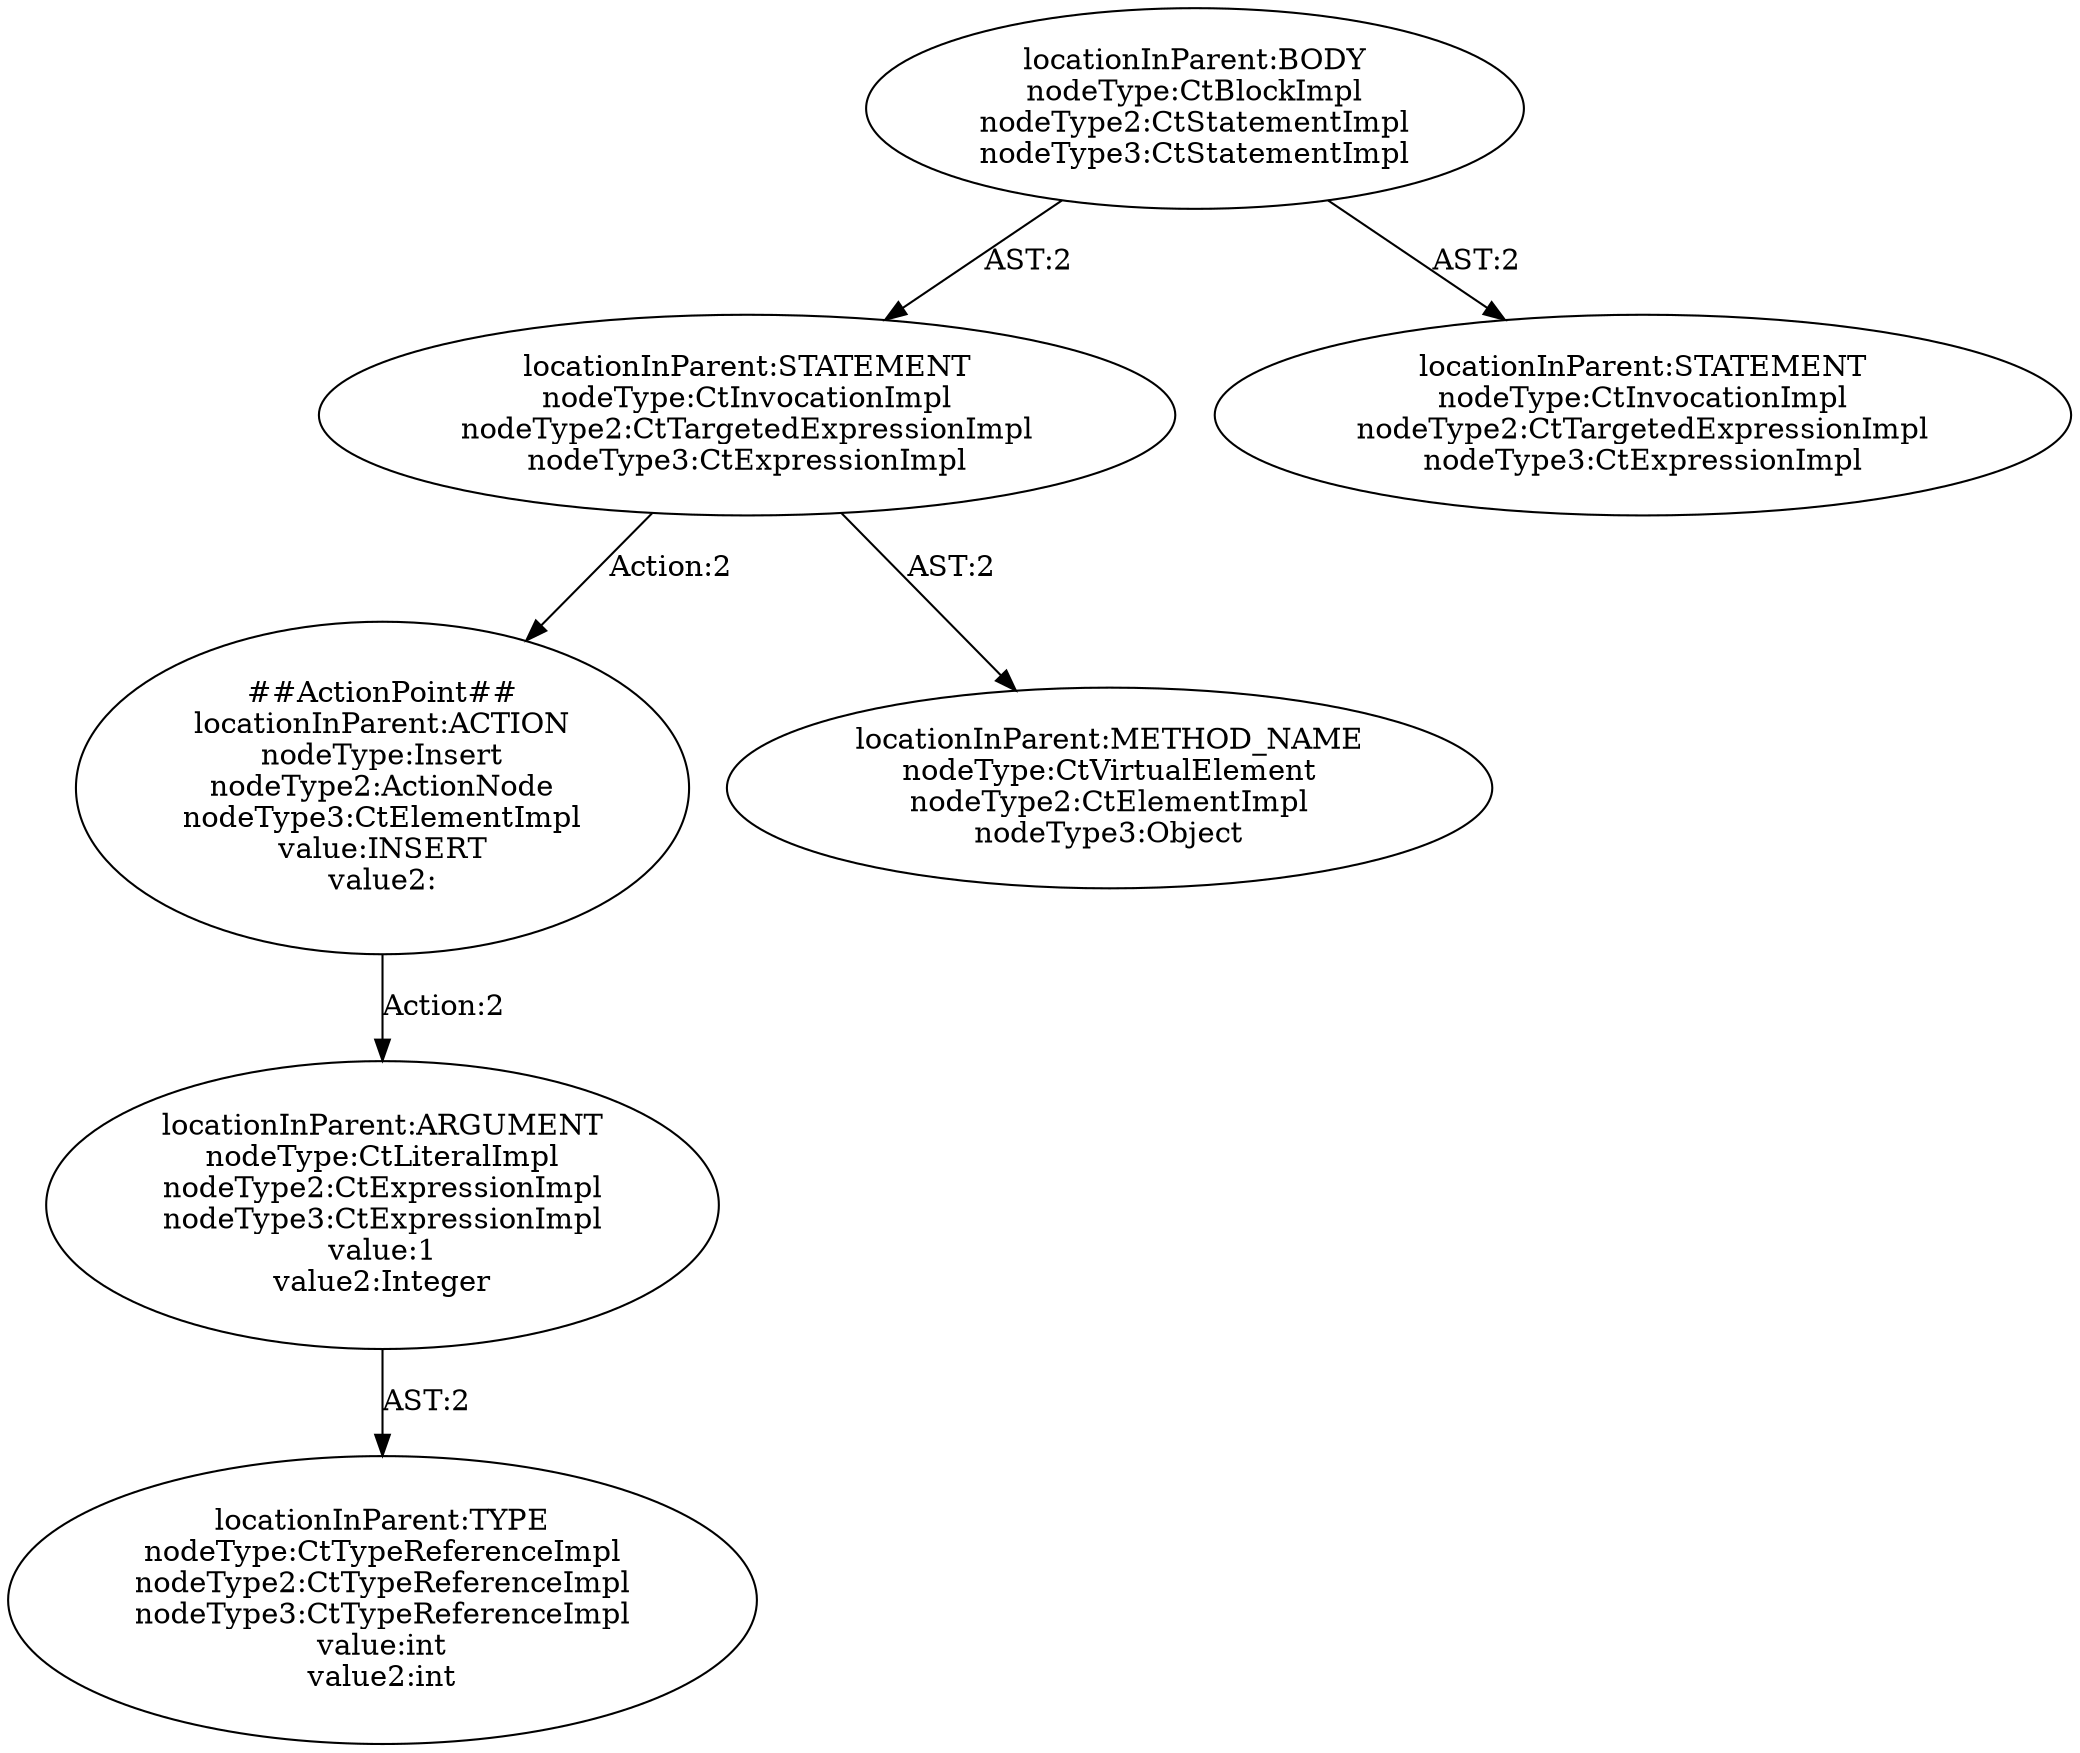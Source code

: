digraph "Pattern" {
0 [label="##ActionPoint##
locationInParent:ACTION
nodeType:Insert
nodeType2:ActionNode
nodeType3:CtElementImpl
value:INSERT
value2:" shape=ellipse]
1 [label="locationInParent:STATEMENT
nodeType:CtInvocationImpl
nodeType2:CtTargetedExpressionImpl
nodeType3:CtExpressionImpl" shape=ellipse]
2 [label="locationInParent:BODY
nodeType:CtBlockImpl
nodeType2:CtStatementImpl
nodeType3:CtStatementImpl" shape=ellipse]
3 [label="locationInParent:STATEMENT
nodeType:CtInvocationImpl
nodeType2:CtTargetedExpressionImpl
nodeType3:CtExpressionImpl" shape=ellipse]
4 [label="locationInParent:ARGUMENT
nodeType:CtLiteralImpl
nodeType2:CtExpressionImpl
nodeType3:CtExpressionImpl
value:1
value2:Integer" shape=ellipse]
5 [label="locationInParent:TYPE
nodeType:CtTypeReferenceImpl
nodeType2:CtTypeReferenceImpl
nodeType3:CtTypeReferenceImpl
value:int
value2:int" shape=ellipse]
6 [label="locationInParent:METHOD_NAME
nodeType:CtVirtualElement
nodeType2:CtElementImpl
nodeType3:Object" shape=ellipse]
0 -> 4 [label="Action:2"];
1 -> 0 [label="Action:2"];
1 -> 6 [label="AST:2"];
2 -> 1 [label="AST:2"];
2 -> 3 [label="AST:2"];
4 -> 5 [label="AST:2"];
}